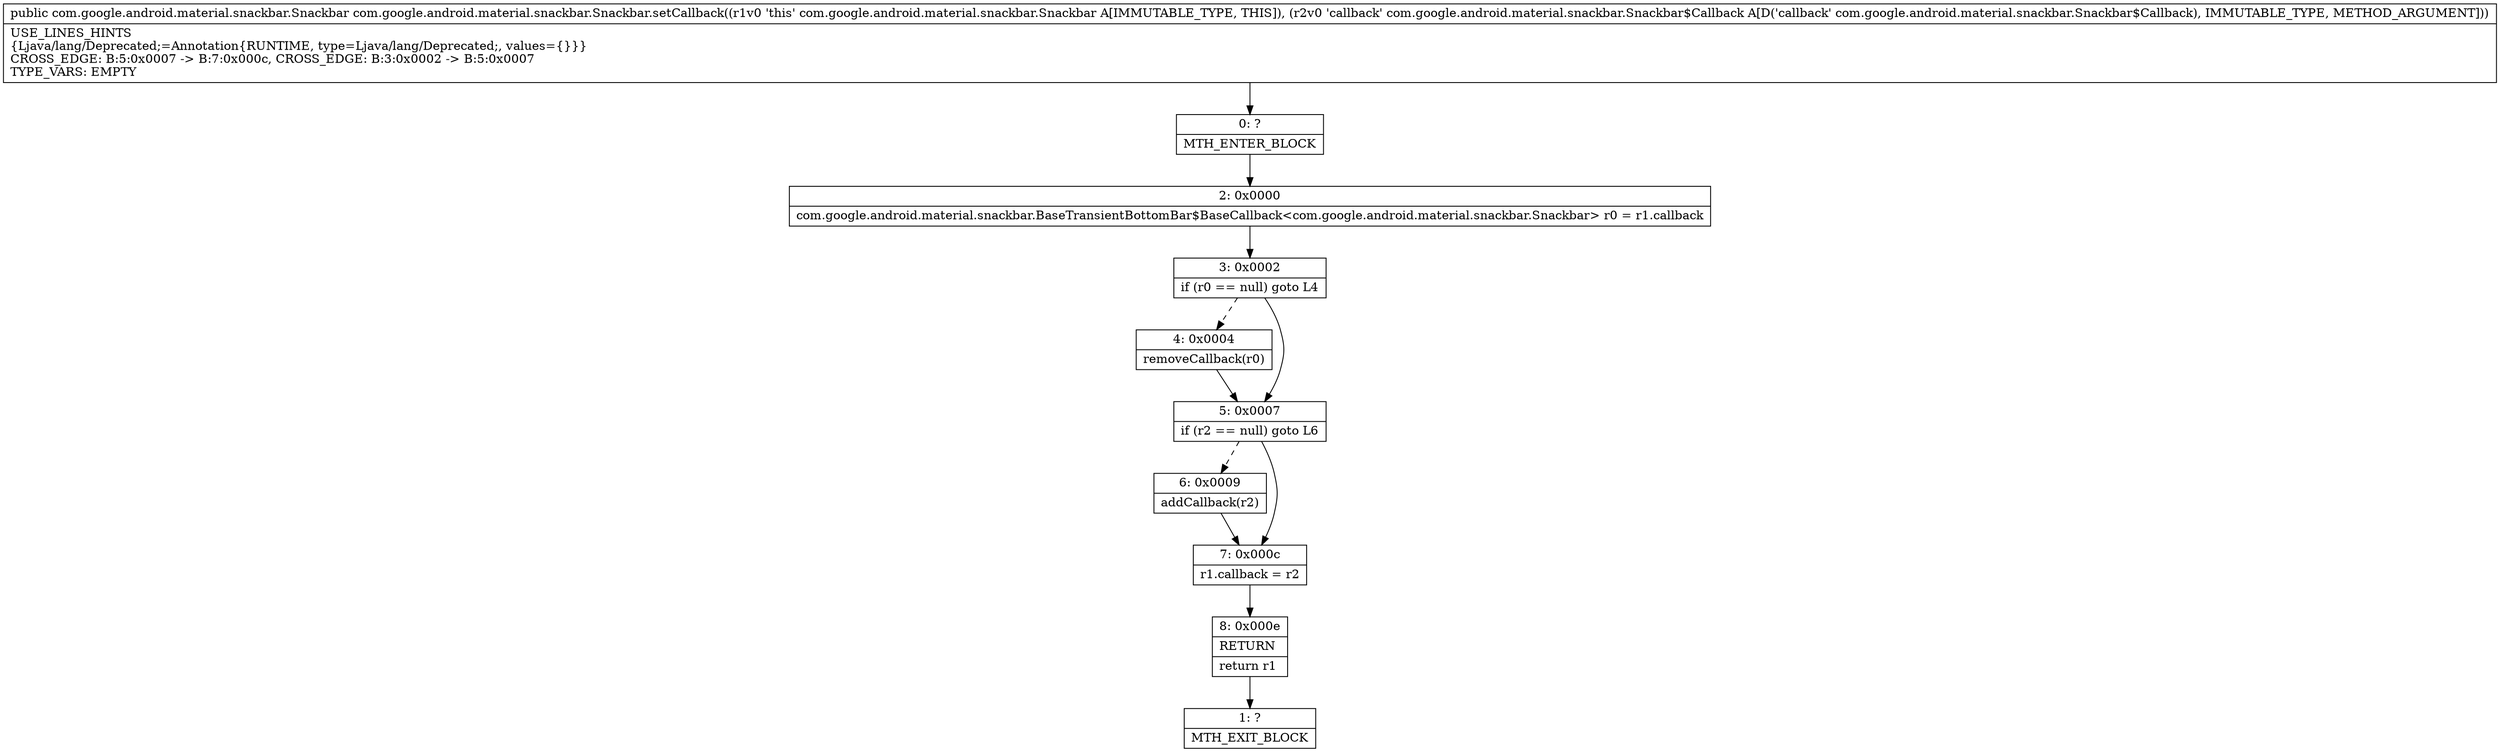 digraph "CFG forcom.google.android.material.snackbar.Snackbar.setCallback(Lcom\/google\/android\/material\/snackbar\/Snackbar$Callback;)Lcom\/google\/android\/material\/snackbar\/Snackbar;" {
Node_0 [shape=record,label="{0\:\ ?|MTH_ENTER_BLOCK\l}"];
Node_2 [shape=record,label="{2\:\ 0x0000|com.google.android.material.snackbar.BaseTransientBottomBar$BaseCallback\<com.google.android.material.snackbar.Snackbar\> r0 = r1.callback\l}"];
Node_3 [shape=record,label="{3\:\ 0x0002|if (r0 == null) goto L4\l}"];
Node_4 [shape=record,label="{4\:\ 0x0004|removeCallback(r0)\l}"];
Node_5 [shape=record,label="{5\:\ 0x0007|if (r2 == null) goto L6\l}"];
Node_6 [shape=record,label="{6\:\ 0x0009|addCallback(r2)\l}"];
Node_7 [shape=record,label="{7\:\ 0x000c|r1.callback = r2\l}"];
Node_8 [shape=record,label="{8\:\ 0x000e|RETURN\l|return r1\l}"];
Node_1 [shape=record,label="{1\:\ ?|MTH_EXIT_BLOCK\l}"];
MethodNode[shape=record,label="{public com.google.android.material.snackbar.Snackbar com.google.android.material.snackbar.Snackbar.setCallback((r1v0 'this' com.google.android.material.snackbar.Snackbar A[IMMUTABLE_TYPE, THIS]), (r2v0 'callback' com.google.android.material.snackbar.Snackbar$Callback A[D('callback' com.google.android.material.snackbar.Snackbar$Callback), IMMUTABLE_TYPE, METHOD_ARGUMENT]))  | USE_LINES_HINTS\l\{Ljava\/lang\/Deprecated;=Annotation\{RUNTIME, type=Ljava\/lang\/Deprecated;, values=\{\}\}\}\lCROSS_EDGE: B:5:0x0007 \-\> B:7:0x000c, CROSS_EDGE: B:3:0x0002 \-\> B:5:0x0007\lTYPE_VARS: EMPTY\l}"];
MethodNode -> Node_0;Node_0 -> Node_2;
Node_2 -> Node_3;
Node_3 -> Node_4[style=dashed];
Node_3 -> Node_5;
Node_4 -> Node_5;
Node_5 -> Node_6[style=dashed];
Node_5 -> Node_7;
Node_6 -> Node_7;
Node_7 -> Node_8;
Node_8 -> Node_1;
}

